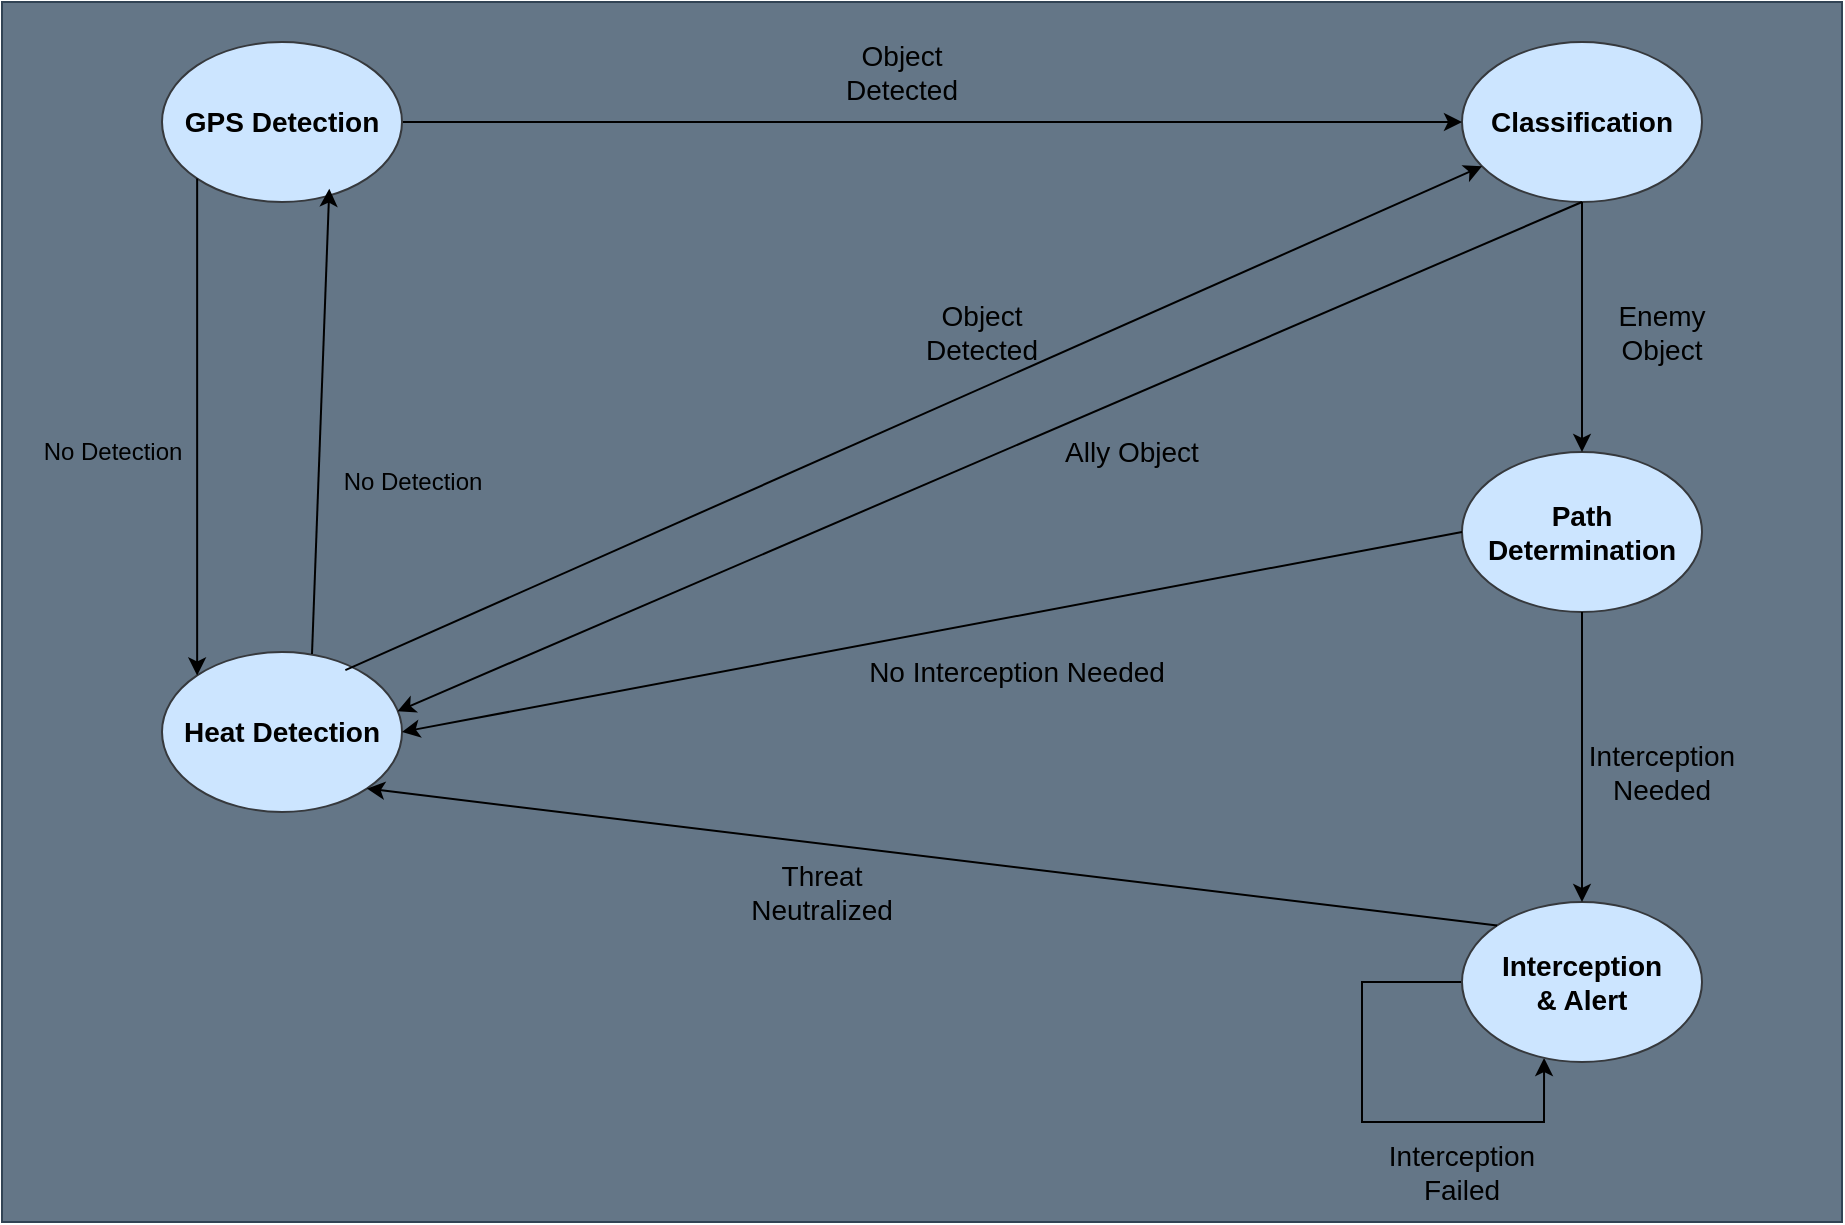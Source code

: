 <mxfile version="24.9.0">
  <diagram name="Page-1" id="xJAmNHwFx4mG_RqCS-i0">
    <mxGraphModel dx="1615" dy="886" grid="1" gridSize="10" guides="1" tooltips="1" connect="1" arrows="1" fold="1" page="1" pageScale="1" pageWidth="850" pageHeight="1100" math="0" shadow="0">
      <root>
        <mxCell id="0" />
        <mxCell id="1" parent="0" />
        <mxCell id="I0n1ZHQrFACI-H7kgFJJ-27" value="" style="rounded=0;whiteSpace=wrap;html=1;fillColor=#647687;fontColor=#ffffff;strokeColor=#314354;" vertex="1" parent="1">
          <mxGeometry x="20" y="50" width="920" height="610" as="geometry" />
        </mxCell>
        <mxCell id="I0n1ZHQrFACI-H7kgFJJ-28" value="&lt;b style=&quot;font-size: 14px;&quot;&gt;Classification&lt;/b&gt;" style="ellipse;whiteSpace=wrap;html=1;fillColor=#cce5ff;strokeColor=#36393d;fontSize=14;" vertex="1" parent="1">
          <mxGeometry x="750" y="70" width="120" height="80" as="geometry" />
        </mxCell>
        <mxCell id="I0n1ZHQrFACI-H7kgFJJ-29" value="&lt;b style=&quot;font-size: 14px;&quot;&gt;Path Determination&lt;/b&gt;" style="ellipse;whiteSpace=wrap;html=1;fillColor=#cce5ff;strokeColor=#36393d;fontSize=14;" vertex="1" parent="1">
          <mxGeometry x="750" y="275" width="120" height="80" as="geometry" />
        </mxCell>
        <mxCell id="I0n1ZHQrFACI-H7kgFJJ-30" style="edgeStyle=orthogonalEdgeStyle;rounded=0;orthogonalLoop=1;jettySize=auto;html=1;exitX=0;exitY=0.5;exitDx=0;exitDy=0;entryX=0.342;entryY=0.975;entryDx=0;entryDy=0;entryPerimeter=0;" edge="1" parent="1" source="I0n1ZHQrFACI-H7kgFJJ-31" target="I0n1ZHQrFACI-H7kgFJJ-31">
          <mxGeometry relative="1" as="geometry">
            <mxPoint x="790" y="660" as="targetPoint" />
            <Array as="points">
              <mxPoint x="700" y="540" />
              <mxPoint x="700" y="610" />
              <mxPoint x="791" y="610" />
            </Array>
          </mxGeometry>
        </mxCell>
        <mxCell id="I0n1ZHQrFACI-H7kgFJJ-31" value="&lt;div&gt;&lt;b style=&quot;font-size: 14px;&quot;&gt;Interception&lt;/b&gt;&lt;/div&gt;&lt;div&gt;&lt;b style=&quot;font-size: 14px;&quot;&gt;&amp;amp; Alert&lt;/b&gt;&lt;/div&gt;" style="ellipse;whiteSpace=wrap;html=1;fillColor=#cce5ff;strokeColor=#36393d;fontSize=14;" vertex="1" parent="1">
          <mxGeometry x="750" y="500" width="120" height="80" as="geometry" />
        </mxCell>
        <mxCell id="I0n1ZHQrFACI-H7kgFJJ-32" value="" style="endArrow=classic;html=1;rounded=0;entryX=0;entryY=0.5;entryDx=0;entryDy=0;exitX=1;exitY=0.5;exitDx=0;exitDy=0;" edge="1" parent="1" source="I0n1ZHQrFACI-H7kgFJJ-46" target="I0n1ZHQrFACI-H7kgFJJ-28">
          <mxGeometry width="50" height="50" relative="1" as="geometry">
            <mxPoint x="320" y="160" as="sourcePoint" />
            <mxPoint x="375" y="105" as="targetPoint" />
          </mxGeometry>
        </mxCell>
        <mxCell id="I0n1ZHQrFACI-H7kgFJJ-33" value="&lt;b style=&quot;font-size: 14px;&quot;&gt;Heat Detection&lt;/b&gt;" style="ellipse;whiteSpace=wrap;html=1;fillColor=#cce5ff;strokeColor=#36393d;fontSize=14;" vertex="1" parent="1">
          <mxGeometry x="100" y="375" width="120" height="80" as="geometry" />
        </mxCell>
        <mxCell id="I0n1ZHQrFACI-H7kgFJJ-34" value="" style="endArrow=classic;html=1;rounded=0;exitX=0.5;exitY=1;exitDx=0;exitDy=0;" edge="1" parent="1" source="I0n1ZHQrFACI-H7kgFJJ-29" target="I0n1ZHQrFACI-H7kgFJJ-31">
          <mxGeometry width="50" height="50" relative="1" as="geometry">
            <mxPoint x="350" y="350" as="sourcePoint" />
            <mxPoint x="570" y="460" as="targetPoint" />
          </mxGeometry>
        </mxCell>
        <mxCell id="I0n1ZHQrFACI-H7kgFJJ-35" value="" style="endArrow=classic;html=1;rounded=0;entryX=0.5;entryY=0;entryDx=0;entryDy=0;exitX=0.5;exitY=1;exitDx=0;exitDy=0;" edge="1" parent="1" source="I0n1ZHQrFACI-H7kgFJJ-28" target="I0n1ZHQrFACI-H7kgFJJ-29">
          <mxGeometry width="50" height="50" relative="1" as="geometry">
            <mxPoint x="350" y="350" as="sourcePoint" />
            <mxPoint x="400" y="300" as="targetPoint" />
          </mxGeometry>
        </mxCell>
        <mxCell id="I0n1ZHQrFACI-H7kgFJJ-36" value="Object Detected" style="text;html=1;align=center;verticalAlign=middle;whiteSpace=wrap;rounded=0;strokeWidth=1;fontSize=14;" vertex="1" parent="1">
          <mxGeometry x="440" y="70" width="60" height="30" as="geometry" />
        </mxCell>
        <mxCell id="I0n1ZHQrFACI-H7kgFJJ-37" value="Ally Object" style="text;html=1;align=center;verticalAlign=middle;whiteSpace=wrap;rounded=0;strokeWidth=1;fontSize=14;" vertex="1" parent="1">
          <mxGeometry x="550" y="260" width="70" height="30" as="geometry" />
        </mxCell>
        <mxCell id="I0n1ZHQrFACI-H7kgFJJ-38" value="Enemy Object" style="text;html=1;align=center;verticalAlign=middle;whiteSpace=wrap;rounded=0;strokeWidth=1;fontSize=14;" vertex="1" parent="1">
          <mxGeometry x="820" y="200" width="60" height="30" as="geometry" />
        </mxCell>
        <mxCell id="I0n1ZHQrFACI-H7kgFJJ-39" value="&lt;div style=&quot;font-size: 14px;&quot;&gt;Interception Needed&lt;/div&gt;" style="text;html=1;align=center;verticalAlign=middle;whiteSpace=wrap;rounded=0;strokeWidth=1;fontSize=14;" vertex="1" parent="1">
          <mxGeometry x="820" y="420" width="60" height="30" as="geometry" />
        </mxCell>
        <mxCell id="I0n1ZHQrFACI-H7kgFJJ-40" value="Interception Failed" style="text;html=1;align=center;verticalAlign=middle;whiteSpace=wrap;rounded=0;strokeWidth=1;fontSize=14;" vertex="1" parent="1">
          <mxGeometry x="720" y="620" width="60" height="30" as="geometry" />
        </mxCell>
        <mxCell id="I0n1ZHQrFACI-H7kgFJJ-41" value="Threat Neutralized" style="text;html=1;align=center;verticalAlign=middle;whiteSpace=wrap;rounded=0;strokeWidth=1;fontSize=14;" vertex="1" parent="1">
          <mxGeometry x="400" y="480" width="60" height="30" as="geometry" />
        </mxCell>
        <mxCell id="I0n1ZHQrFACI-H7kgFJJ-42" value="" style="endArrow=classic;html=1;rounded=0;exitX=0.5;exitY=1;exitDx=0;exitDy=0;entryX=0.981;entryY=0.371;entryDx=0;entryDy=0;entryPerimeter=0;" edge="1" parent="1" source="I0n1ZHQrFACI-H7kgFJJ-28" target="I0n1ZHQrFACI-H7kgFJJ-33">
          <mxGeometry width="50" height="50" relative="1" as="geometry">
            <mxPoint x="350" y="350" as="sourcePoint" />
            <mxPoint x="400" y="300" as="targetPoint" />
          </mxGeometry>
        </mxCell>
        <mxCell id="I0n1ZHQrFACI-H7kgFJJ-43" value="" style="endArrow=classic;html=1;rounded=0;exitX=0;exitY=0;exitDx=0;exitDy=0;entryX=1;entryY=1;entryDx=0;entryDy=0;" edge="1" parent="1" source="I0n1ZHQrFACI-H7kgFJJ-31" target="I0n1ZHQrFACI-H7kgFJJ-33">
          <mxGeometry width="50" height="50" relative="1" as="geometry">
            <mxPoint x="350" y="350" as="sourcePoint" />
            <mxPoint x="400" y="300" as="targetPoint" />
          </mxGeometry>
        </mxCell>
        <mxCell id="I0n1ZHQrFACI-H7kgFJJ-44" value="" style="endArrow=classic;html=1;rounded=0;exitX=0;exitY=0.5;exitDx=0;exitDy=0;entryX=1;entryY=0.5;entryDx=0;entryDy=0;" edge="1" parent="1" source="I0n1ZHQrFACI-H7kgFJJ-29" target="I0n1ZHQrFACI-H7kgFJJ-33">
          <mxGeometry width="50" height="50" relative="1" as="geometry">
            <mxPoint x="350" y="350" as="sourcePoint" />
            <mxPoint x="400" y="300" as="targetPoint" />
          </mxGeometry>
        </mxCell>
        <mxCell id="I0n1ZHQrFACI-H7kgFJJ-45" value="No Interception Needed" style="text;html=1;align=center;verticalAlign=middle;whiteSpace=wrap;rounded=0;strokeWidth=1;fontSize=14;rotation=0;" vertex="1" parent="1">
          <mxGeometry x="440" y="370" width="175" height="30" as="geometry" />
        </mxCell>
        <mxCell id="I0n1ZHQrFACI-H7kgFJJ-46" value="&lt;b style=&quot;font-size: 14px;&quot;&gt;GPS Detection&lt;/b&gt;" style="ellipse;whiteSpace=wrap;html=1;fillColor=#cce5ff;strokeColor=#36393d;fontSize=14;" vertex="1" parent="1">
          <mxGeometry x="100" y="70" width="120" height="80" as="geometry" />
        </mxCell>
        <mxCell id="I0n1ZHQrFACI-H7kgFJJ-47" value="" style="endArrow=classic;html=1;rounded=0;exitX=0.625;exitY=0.013;exitDx=0;exitDy=0;exitPerimeter=0;entryX=0.697;entryY=0.917;entryDx=0;entryDy=0;entryPerimeter=0;" edge="1" parent="1" source="I0n1ZHQrFACI-H7kgFJJ-33" target="I0n1ZHQrFACI-H7kgFJJ-46">
          <mxGeometry width="50" height="50" relative="1" as="geometry">
            <mxPoint x="350" y="450" as="sourcePoint" />
            <mxPoint x="400" y="400" as="targetPoint" />
            <Array as="points" />
          </mxGeometry>
        </mxCell>
        <mxCell id="I0n1ZHQrFACI-H7kgFJJ-48" value="" style="endArrow=classic;html=1;rounded=0;exitX=0;exitY=1;exitDx=0;exitDy=0;entryX=0;entryY=0;entryDx=0;entryDy=0;" edge="1" parent="1" source="I0n1ZHQrFACI-H7kgFJJ-46" target="I0n1ZHQrFACI-H7kgFJJ-33">
          <mxGeometry width="50" height="50" relative="1" as="geometry">
            <mxPoint x="40" y="230" as="sourcePoint" />
            <mxPoint x="90" y="180" as="targetPoint" />
          </mxGeometry>
        </mxCell>
        <mxCell id="I0n1ZHQrFACI-H7kgFJJ-49" value="No Detection" style="text;html=1;align=center;verticalAlign=middle;resizable=0;points=[];autosize=1;strokeColor=none;fillColor=none;" vertex="1" parent="1">
          <mxGeometry x="180" y="275" width="90" height="30" as="geometry" />
        </mxCell>
        <mxCell id="I0n1ZHQrFACI-H7kgFJJ-50" value="No Detection" style="text;html=1;align=center;verticalAlign=middle;resizable=0;points=[];autosize=1;strokeColor=none;fillColor=none;" vertex="1" parent="1">
          <mxGeometry x="30" y="260" width="90" height="30" as="geometry" />
        </mxCell>
        <mxCell id="I0n1ZHQrFACI-H7kgFJJ-51" value="" style="endArrow=classic;html=1;rounded=0;exitX=0.764;exitY=0.113;exitDx=0;exitDy=0;exitPerimeter=0;" edge="1" parent="1" source="I0n1ZHQrFACI-H7kgFJJ-33" target="I0n1ZHQrFACI-H7kgFJJ-28">
          <mxGeometry width="50" height="50" relative="1" as="geometry">
            <mxPoint x="250" y="325" as="sourcePoint" />
            <mxPoint x="300" y="275" as="targetPoint" />
          </mxGeometry>
        </mxCell>
        <mxCell id="I0n1ZHQrFACI-H7kgFJJ-52" value="Object Detected" style="text;html=1;align=center;verticalAlign=middle;whiteSpace=wrap;rounded=0;strokeWidth=1;fontSize=14;" vertex="1" parent="1">
          <mxGeometry x="480" y="200" width="60" height="30" as="geometry" />
        </mxCell>
      </root>
    </mxGraphModel>
  </diagram>
</mxfile>
